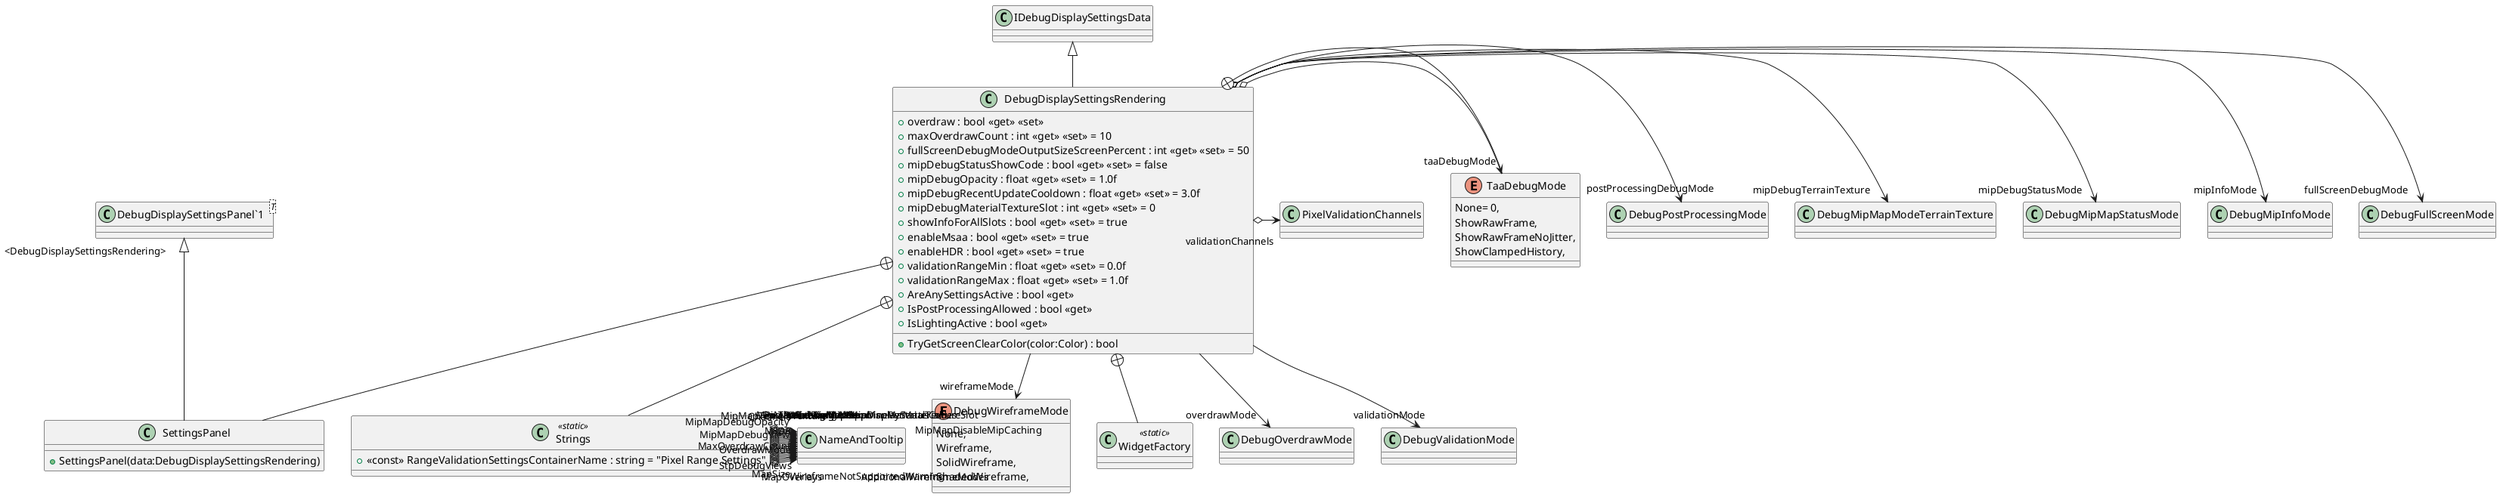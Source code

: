 @startuml
enum DebugWireframeMode {
    None,
    Wireframe,
    SolidWireframe,
    ShadedWireframe,
}
class DebugDisplaySettingsRendering {
    + overdraw : bool <<get>> <<set>>
    + maxOverdrawCount : int <<get>> <<set>> = 10
    + fullScreenDebugModeOutputSizeScreenPercent : int <<get>> <<set>> = 50
    + mipDebugStatusShowCode : bool <<get>> <<set>> = false
    + mipDebugOpacity : float <<get>> <<set>> = 1.0f
    + mipDebugRecentUpdateCooldown : float <<get>> <<set>> = 3.0f
    + mipDebugMaterialTextureSlot : int <<get>> <<set>> = 0
    + showInfoForAllSlots : bool <<get>> <<set>> = true
    + enableMsaa : bool <<get>> <<set>> = true
    + enableHDR : bool <<get>> <<set>> = true
    + validationRangeMin : float <<get>> <<set>> = 0.0f
    + validationRangeMax : float <<get>> <<set>> = 1.0f
    + AreAnySettingsActive : bool <<get>>
    + IsPostProcessingAllowed : bool <<get>>
    + IsLightingActive : bool <<get>>
    + TryGetScreenClearColor(color:Color) : bool
}
enum TaaDebugMode {
    None= 0,
    ShowRawFrame,
    ShowRawFrameNoJitter,
    ShowClampedHistory,
}
class Strings <<static>> {
    + <<const>> RangeValidationSettingsContainerName : string = "Pixel Range Settings"
}
class WidgetFactory <<static>> {
}
class SettingsPanel {
    + SettingsPanel(data:DebugDisplaySettingsRendering)
}
class "DebugDisplaySettingsPanel`1"<T> {
}
IDebugDisplaySettingsData <|-- DebugDisplaySettingsRendering
DebugDisplaySettingsRendering --> "wireframeMode" DebugWireframeMode
DebugDisplaySettingsRendering --> "overdrawMode" DebugOverdrawMode
DebugDisplaySettingsRendering o-> "fullScreenDebugMode" DebugFullScreenMode
DebugDisplaySettingsRendering o-> "mipInfoMode" DebugMipInfoMode
DebugDisplaySettingsRendering o-> "mipDebugStatusMode" DebugMipMapStatusMode
DebugDisplaySettingsRendering o-> "mipDebugTerrainTexture" DebugMipMapModeTerrainTexture
DebugDisplaySettingsRendering o-> "postProcessingDebugMode" DebugPostProcessingMode
DebugDisplaySettingsRendering o-> "taaDebugMode" TaaDebugMode
DebugDisplaySettingsRendering --> "validationMode" DebugValidationMode
DebugDisplaySettingsRendering o-> "validationChannels" PixelValidationChannels
DebugDisplaySettingsRendering +-- TaaDebugMode
DebugDisplaySettingsRendering +-- Strings
Strings o-> "MapOverlays" NameAndTooltip
Strings o-> "StpDebugViews" NameAndTooltip
Strings o-> "MapSize" NameAndTooltip
Strings o-> "AdditionalWireframeModes" NameAndTooltip
Strings o-> "WireframeNotSupportedWarning" NameAndTooltip
Strings o-> "OverdrawMode" NameAndTooltip
Strings o-> "MaxOverdrawCount" NameAndTooltip
Strings o-> "MipMapDisableMipCaching" NameAndTooltip
Strings o-> "MipMapDebugView" NameAndTooltip
Strings o-> "MipMapDebugOpacity" NameAndTooltip
Strings o-> "MipMapMaterialTextureSlot" NameAndTooltip
Strings o-> "MipMapTerrainTexture" NameAndTooltip
Strings o-> "MipMapDisplayStatusCodes" NameAndTooltip
Strings o-> "MipMapActivityTimespan" NameAndTooltip
Strings o-> "MipMapCombinePerMaterial" NameAndTooltip
Strings o-> "PostProcessing" NameAndTooltip
Strings o-> "MSAA" NameAndTooltip
Strings o-> "HDR" NameAndTooltip
Strings o-> "TaaDebugMode" NameAndTooltip
Strings o-> "PixelValidationMode" NameAndTooltip
Strings o-> "Channels" NameAndTooltip
Strings o-> "ValueRangeMin" NameAndTooltip
Strings o-> "ValueRangeMax" NameAndTooltip
DebugDisplaySettingsRendering +-- WidgetFactory
DebugDisplaySettingsRendering +-- SettingsPanel
"DebugDisplaySettingsPanel`1" "<DebugDisplaySettingsRendering>" <|-- SettingsPanel
@enduml
